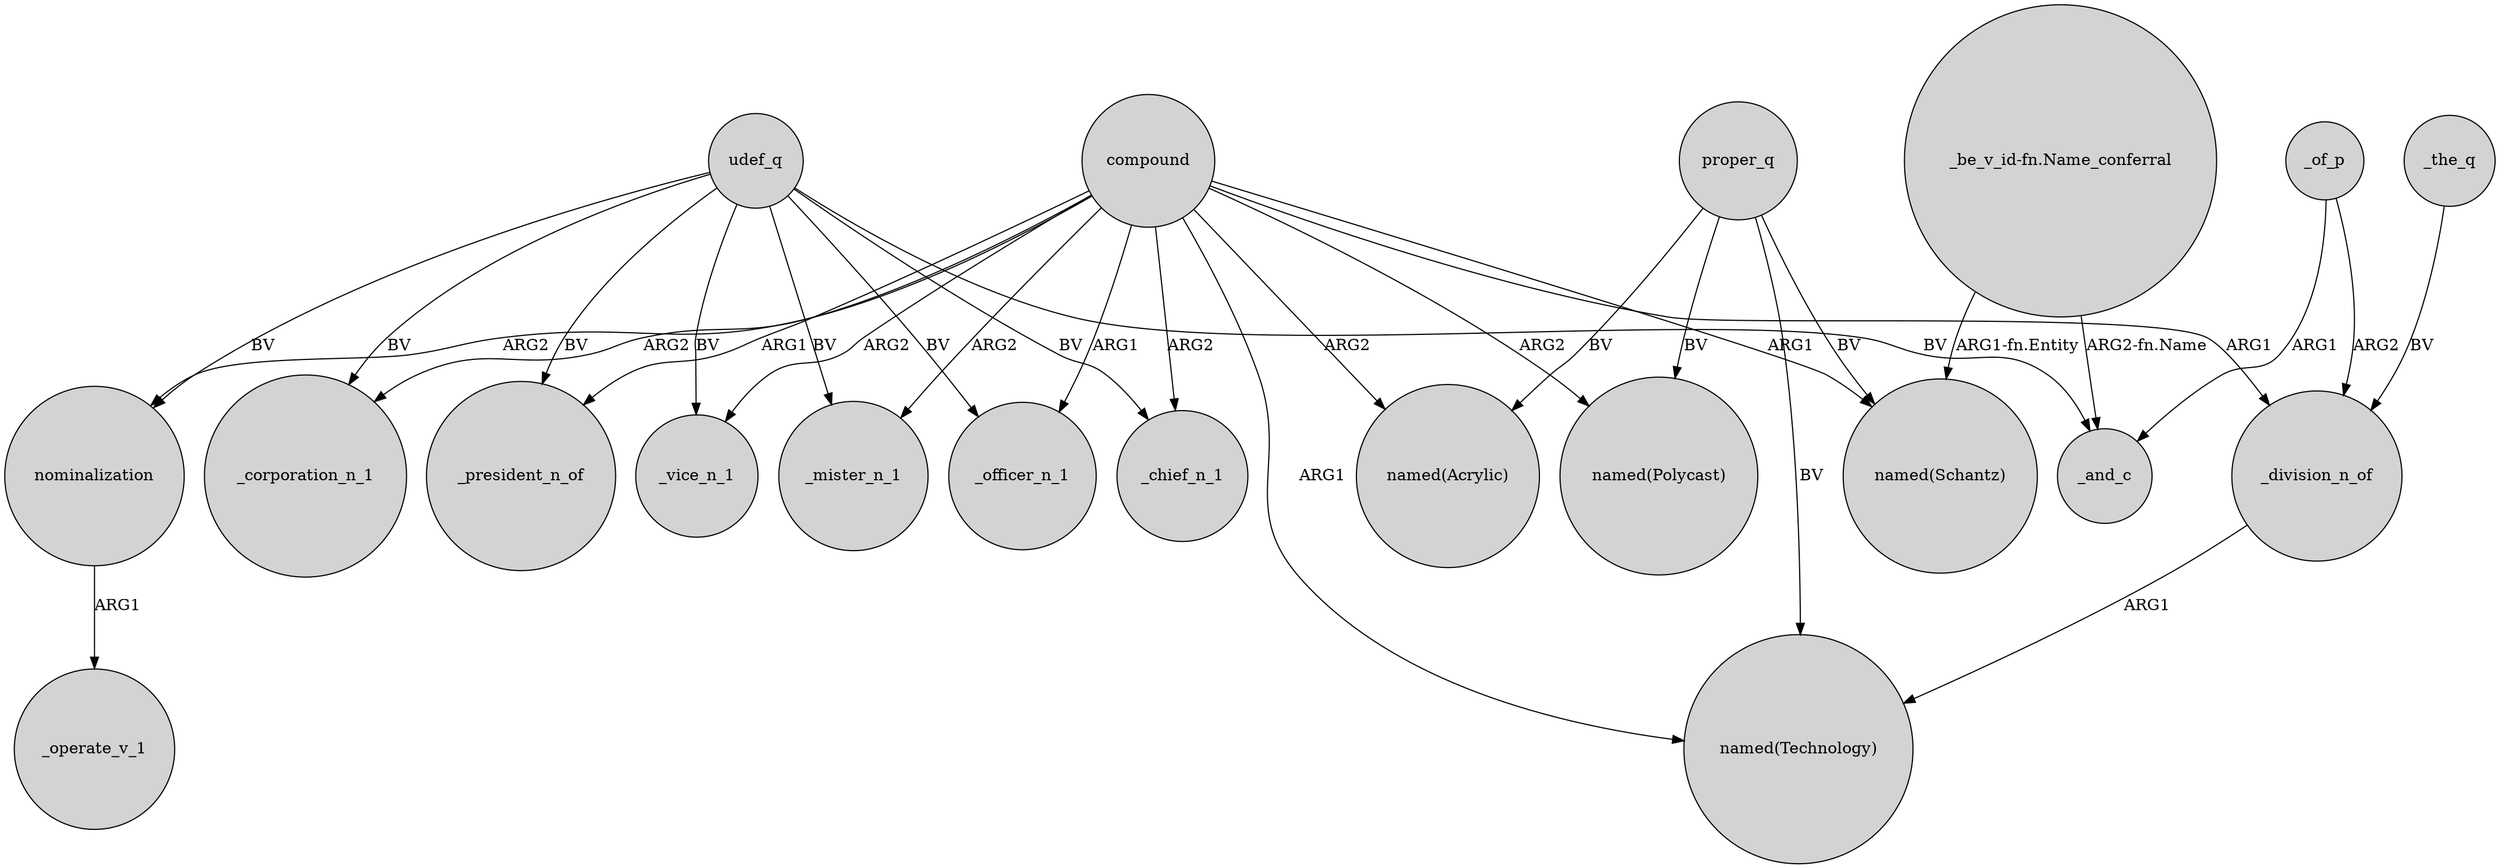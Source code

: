digraph {
	node [shape=circle style=filled]
	compound -> _mister_n_1 [label=ARG2]
	_the_q -> _division_n_of [label=BV]
	compound -> _chief_n_1 [label=ARG2]
	"_be_v_id-fn.Name_conferral" -> "named(Schantz)" [label="ARG1-fn.Entity"]
	proper_q -> "named(Acrylic)" [label=BV]
	proper_q -> "named(Polycast)" [label=BV]
	udef_q -> _chief_n_1 [label=BV]
	udef_q -> nominalization [label=BV]
	nominalization -> _operate_v_1 [label=ARG1]
	udef_q -> _and_c [label=BV]
	udef_q -> _mister_n_1 [label=BV]
	_of_p -> _and_c [label=ARG1]
	compound -> nominalization [label=ARG2]
	udef_q -> _vice_n_1 [label=BV]
	proper_q -> "named(Technology)" [label=BV]
	compound -> "named(Polycast)" [label=ARG2]
	_of_p -> _division_n_of [label=ARG2]
	compound -> "named(Schantz)" [label=ARG1]
	proper_q -> "named(Schantz)" [label=BV]
	compound -> "named(Acrylic)" [label=ARG2]
	_division_n_of -> "named(Technology)" [label=ARG1]
	compound -> _division_n_of [label=ARG1]
	compound -> _officer_n_1 [label=ARG1]
	udef_q -> _officer_n_1 [label=BV]
	compound -> _vice_n_1 [label=ARG2]
	compound -> _corporation_n_1 [label=ARG2]
	udef_q -> _corporation_n_1 [label=BV]
	compound -> _president_n_of [label=ARG1]
	udef_q -> _president_n_of [label=BV]
	"_be_v_id-fn.Name_conferral" -> _and_c [label="ARG2-fn.Name"]
	compound -> "named(Technology)" [label=ARG1]
}
